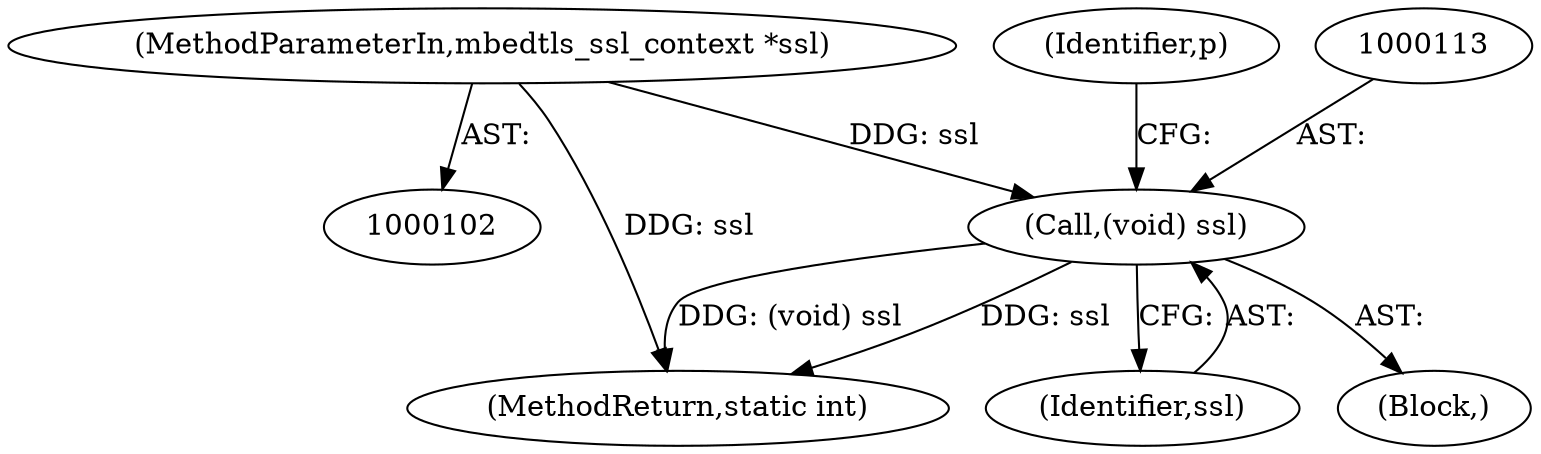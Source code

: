 digraph "0_mbedtls_5224a7544c95552553e2e6be0b4a789956a6464e@pointer" {
"1000103" [label="(MethodParameterIn,mbedtls_ssl_context *ssl)"];
"1000112" [label="(Call,(void) ssl)"];
"1000167" [label="(MethodReturn,static int)"];
"1000103" [label="(MethodParameterIn,mbedtls_ssl_context *ssl)"];
"1000112" [label="(Call,(void) ssl)"];
"1000114" [label="(Identifier,ssl)"];
"1000118" [label="(Identifier,p)"];
"1000106" [label="(Block,)"];
"1000103" -> "1000102"  [label="AST: "];
"1000103" -> "1000167"  [label="DDG: ssl"];
"1000103" -> "1000112"  [label="DDG: ssl"];
"1000112" -> "1000106"  [label="AST: "];
"1000112" -> "1000114"  [label="CFG: "];
"1000113" -> "1000112"  [label="AST: "];
"1000114" -> "1000112"  [label="AST: "];
"1000118" -> "1000112"  [label="CFG: "];
"1000112" -> "1000167"  [label="DDG: ssl"];
"1000112" -> "1000167"  [label="DDG: (void) ssl"];
}
